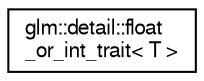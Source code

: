 digraph "Graphical Class Hierarchy"
{
  edge [fontname="FreeSans",fontsize="10",labelfontname="FreeSans",labelfontsize="10"];
  node [fontname="FreeSans",fontsize="10",shape=record];
  rankdir="LR";
  Node1 [label="glm::detail::float\l_or_int_trait\< T \>",height=0.2,width=0.4,color="black", fillcolor="white", style="filled",URL="$d7/d7a/structglm_1_1detail_1_1float__or__int__trait.html"];
}
